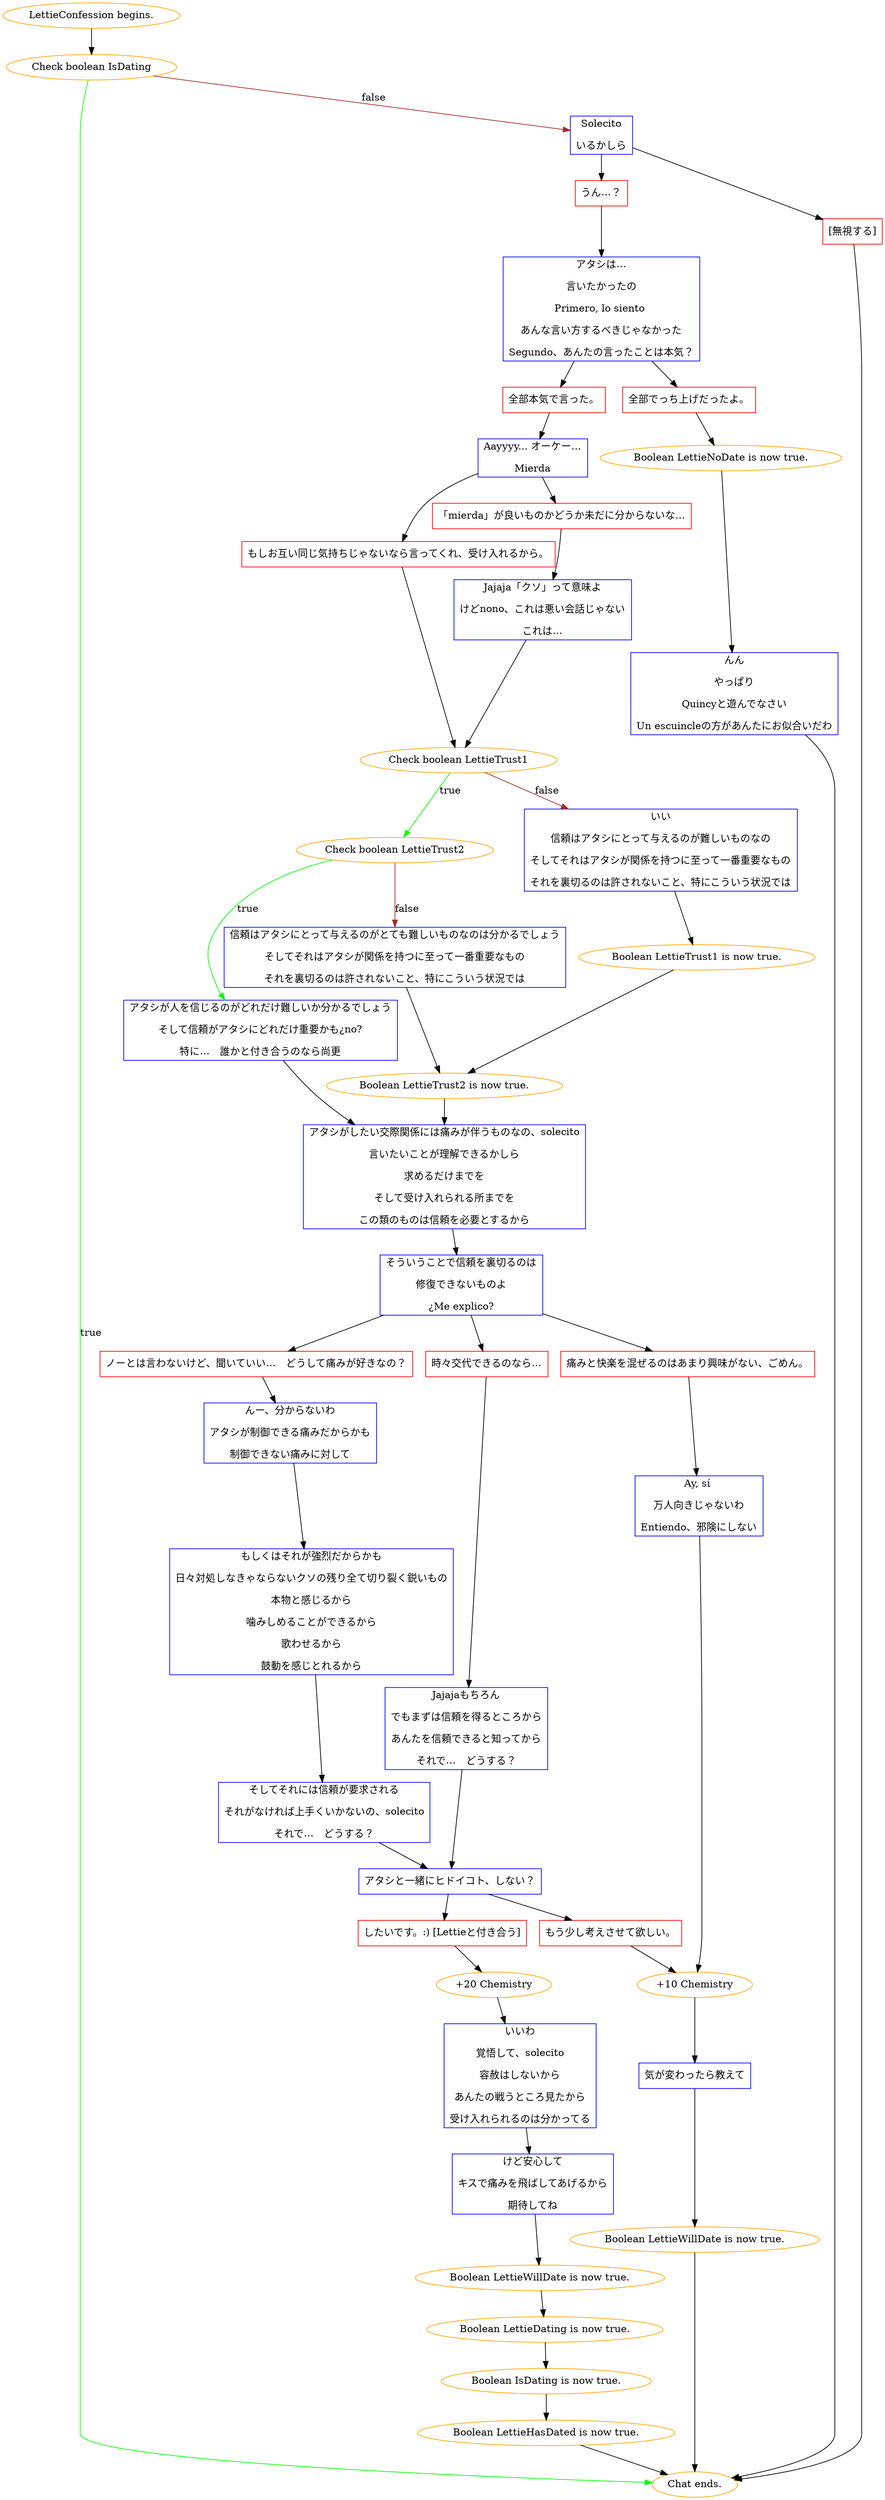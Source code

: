 digraph {
	"LettieConfession begins." [color=orange];
		"LettieConfession begins." -> j3507132931;
	j3507132931 [label="Check boolean IsDating",color=orange];
		j3507132931 -> "Chat ends." [label=true,color=green];
		j3507132931 -> j2401263762 [label=false,color=brown];
	"Chat ends." [color=orange];
	j2401263762 [label="Solecito
いるかしら",shape=box,color=blue];
		j2401263762 -> j3511892857;
		j2401263762 -> j85835136;
	j3511892857 [label="うん…？",shape=box,color=red];
		j3511892857 -> j560850322;
	j85835136 [label="[無視する]",shape=box,color=red];
		j85835136 -> "Chat ends.";
	j560850322 [label="アタシは…
言いたかったの
Primero, lo siento 
あんな言い方するべきじゃなかった
Segundo、あんたの言ったことは本気？",shape=box,color=blue];
		j560850322 -> j3366445257;
		j560850322 -> j3217450162;
	j3366445257 [label="全部本気で言った。",shape=box,color=red];
		j3366445257 -> j17827101;
	j3217450162 [label="全部でっち上げだったよ。",shape=box,color=red];
		j3217450162 -> j2710989798;
	j17827101 [label="Aayyyy... オーケー…
Mierda",shape=box,color=blue];
		j17827101 -> j3240553709;
		j17827101 -> j1307626890;
	j2710989798 [label="Boolean LettieNoDate is now true.",color=orange];
		j2710989798 -> j782154427;
	j3240553709 [label="もしお互い同じ気持ちじゃないなら言ってくれ、受け入れるから。",shape=box,color=red];
		j3240553709 -> j2720179985;
	j1307626890 [label="「mierda」が良いものかどうか未だに分からないな…",shape=box,color=red];
		j1307626890 -> j535749707;
	j782154427 [label="んん
やっぱり
Quincyと遊んでなさい
Un escuincleの方があんたにお似合いだわ",shape=box,color=blue];
		j782154427 -> "Chat ends.";
	j2720179985 [label="Check boolean LettieTrust1",color=orange];
		j2720179985 -> j675720518 [label=true,color=green];
		j2720179985 -> j2936923097 [label=false,color=brown];
	j535749707 [label="Jajaja「クソ」って意味よ
けどnono、これは悪い会話じゃない
これは…",shape=box,color=blue];
		j535749707 -> j2720179985;
	j675720518 [label="Check boolean LettieTrust2",color=orange];
		j675720518 -> j1958839943 [label=true,color=green];
		j675720518 -> j934623979 [label=false,color=brown];
	j2936923097 [label="いい
信頼はアタシにとって与えるのが難しいものなの
そしてそれはアタシが関係を持つに至って一番重要なもの
それを裏切るのは許されないこと、特にこういう状況では",shape=box,color=blue];
		j2936923097 -> j782359765;
	j1958839943 [label="アタシが人を信じるのがどれだけ難しいか分かるでしょう
そして信頼がアタシにどれだけ重要かも¿no?
特に…　誰かと付き合うのなら尚更",shape=box,color=blue];
		j1958839943 -> j882810486;
	j934623979 [label="信頼はアタシにとって与えるのがとても難しいものなのは分かるでしょう
そしてそれはアタシが関係を持つに至って一番重要なもの
それを裏切るのは許されないこと、特にこういう状況では",shape=box,color=blue];
		j934623979 -> j3028629585;
	j782359765 [label="Boolean LettieTrust1 is now true.",color=orange];
		j782359765 -> j3028629585;
	j882810486 [label="アタシがしたい交際関係には痛みが伴うものなの、solecito
言いたいことが理解できるかしら
求めるだけまでを
そして受け入れられる所までを
この類のものは信頼を必要とするから",shape=box,color=blue];
		j882810486 -> j2407628109;
	j3028629585 [label="Boolean LettieTrust2 is now true.",color=orange];
		j3028629585 -> j882810486;
	j2407628109 [label="そういうことで信頼を裏切るのは
修復できないものよ
¿Me explico?",shape=box,color=blue];
		j2407628109 -> j3951382233;
		j2407628109 -> j3910252280;
		j2407628109 -> j66212907;
	j3951382233 [label="ノーとは言わないけど、聞いていい…　どうして痛みが好きなの？",shape=box,color=red];
		j3951382233 -> j1278204247;
	j3910252280 [label="時々交代できるのなら…",shape=box,color=red];
		j3910252280 -> j513181128;
	j66212907 [label="痛みと快楽を混ぜるのはあまり興味がない、ごめん。",shape=box,color=red];
		j66212907 -> j859637957;
	j1278204247 [label="んー、分からないわ
アタシが制御できる痛みだからかも
制御できない痛みに対して",shape=box,color=blue];
		j1278204247 -> j3325918388;
	j513181128 [label="Jajajaもちろん
でもまずは信頼を得るところから
あんたを信頼できると知ってから
それで…　どうする？",shape=box,color=blue];
		j513181128 -> j2949799295;
	j859637957 [label="Ay, sí 
万人向きじゃないわ
Entiendo、邪険にしない",shape=box,color=blue];
		j859637957 -> j1838562536;
	j3325918388 [label="もしくはそれが強烈だからかも
日々対処しなきゃならないクソの残り全て切り裂く鋭いもの
本物と感じるから
噛みしめることができるから
歌わせるから
鼓動を感じとれるから",shape=box,color=blue];
		j3325918388 -> j3110166082;
	j2949799295 [label="アタシと一緒にヒドイコト、しない？",shape=box,color=blue];
		j2949799295 -> j3116095365;
		j2949799295 -> j3171494496;
	j1838562536 [label="+10 Chemistry",color=orange];
		j1838562536 -> j2401922105;
	j3110166082 [label="そしてそれには信頼が要求される
それがなければ上手くいかないの、solecito
それで…　どうする？",shape=box,color=blue];
		j3110166082 -> j2949799295;
	j3116095365 [label="したいです。:) [Lettieと付き合う]",shape=box,color=red];
		j3116095365 -> j3211154122;
	j3171494496 [label="もう少し考えさせて欲しい。",shape=box,color=red];
		j3171494496 -> j1838562536;
	j2401922105 [label="気が変わったら教えて",shape=box,color=blue];
		j2401922105 -> j2129367046;
	j3211154122 [label="+20 Chemistry",color=orange];
		j3211154122 -> j3299489723;
	j2129367046 [label="Boolean LettieWillDate is now true.",color=orange];
		j2129367046 -> "Chat ends.";
	j3299489723 [label="いいわ
覚悟して、solecito
容赦はしないから
あんたの戦うところ見たから
受け入れられるのは分かってる",shape=box,color=blue];
		j3299489723 -> j3423678091;
	j3423678091 [label="けど安心して
キスで痛みを飛ばしてあげるから
期待してね",shape=box,color=blue];
		j3423678091 -> j1300785588;
	j1300785588 [label="Boolean LettieWillDate is now true.",color=orange];
		j1300785588 -> j702074970;
	j702074970 [label="Boolean LettieDating is now true.",color=orange];
		j702074970 -> j938814249;
	j938814249 [label="Boolean IsDating is now true.",color=orange];
		j938814249 -> j3003494003;
	j3003494003 [label="Boolean LettieHasDated is now true.",color=orange];
		j3003494003 -> "Chat ends.";
}
